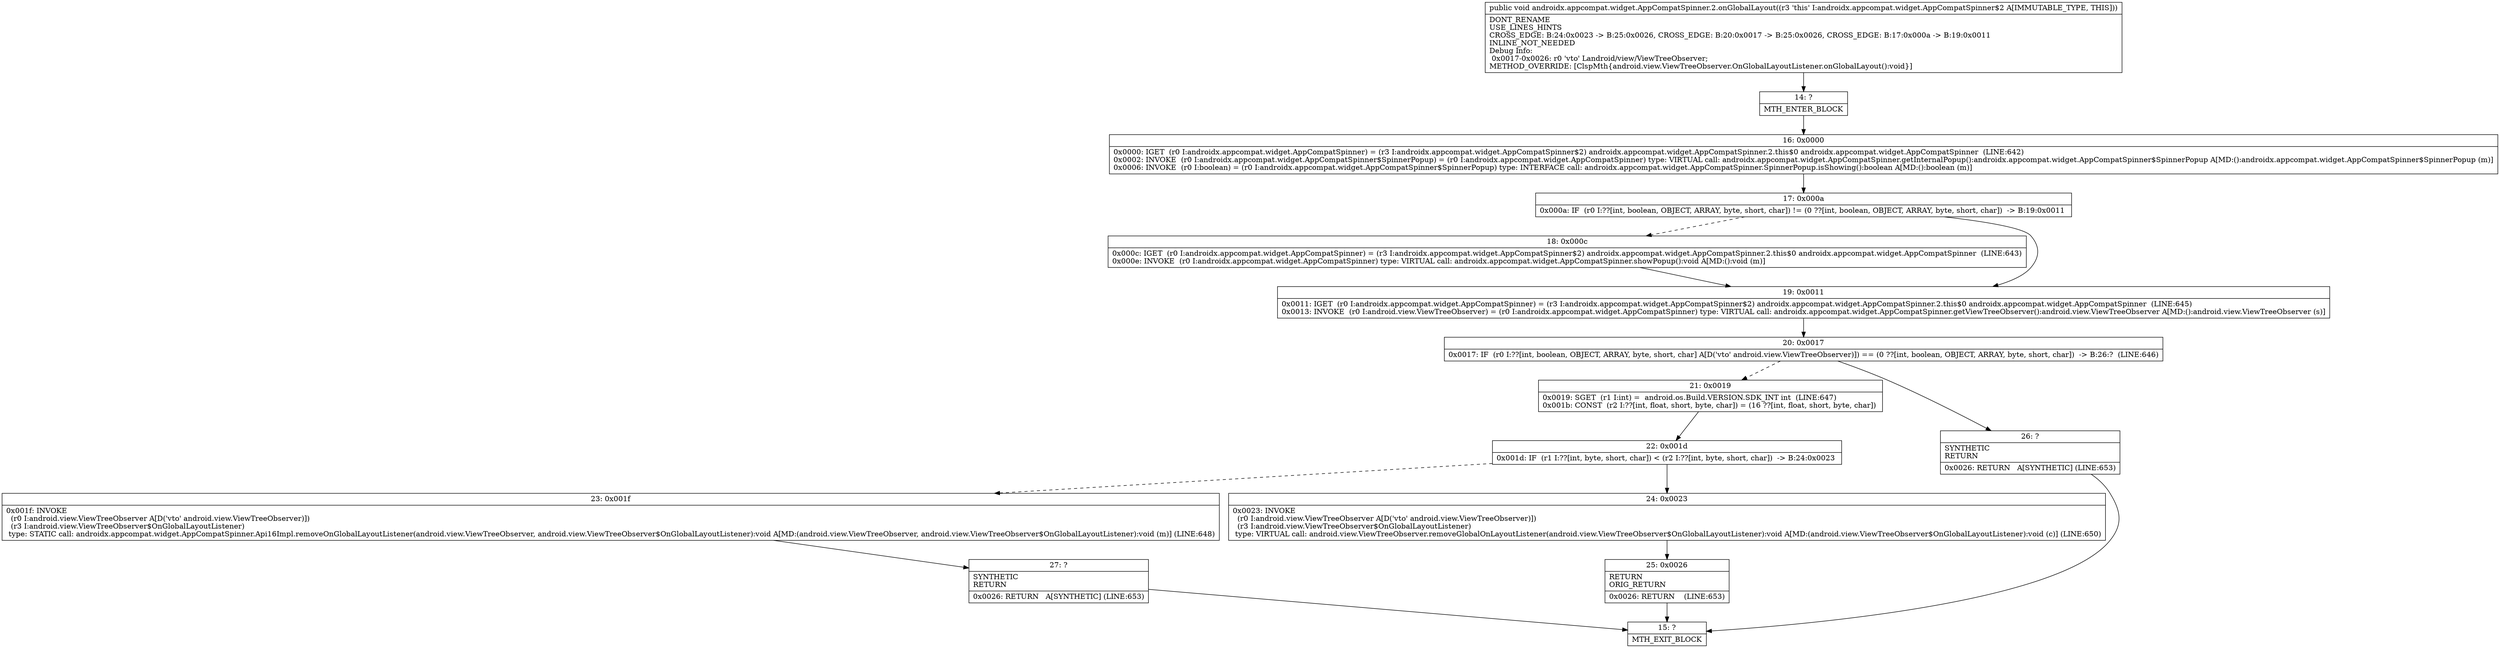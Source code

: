 digraph "CFG forandroidx.appcompat.widget.AppCompatSpinner.2.onGlobalLayout()V" {
Node_14 [shape=record,label="{14\:\ ?|MTH_ENTER_BLOCK\l}"];
Node_16 [shape=record,label="{16\:\ 0x0000|0x0000: IGET  (r0 I:androidx.appcompat.widget.AppCompatSpinner) = (r3 I:androidx.appcompat.widget.AppCompatSpinner$2) androidx.appcompat.widget.AppCompatSpinner.2.this$0 androidx.appcompat.widget.AppCompatSpinner  (LINE:642)\l0x0002: INVOKE  (r0 I:androidx.appcompat.widget.AppCompatSpinner$SpinnerPopup) = (r0 I:androidx.appcompat.widget.AppCompatSpinner) type: VIRTUAL call: androidx.appcompat.widget.AppCompatSpinner.getInternalPopup():androidx.appcompat.widget.AppCompatSpinner$SpinnerPopup A[MD:():androidx.appcompat.widget.AppCompatSpinner$SpinnerPopup (m)]\l0x0006: INVOKE  (r0 I:boolean) = (r0 I:androidx.appcompat.widget.AppCompatSpinner$SpinnerPopup) type: INTERFACE call: androidx.appcompat.widget.AppCompatSpinner.SpinnerPopup.isShowing():boolean A[MD:():boolean (m)]\l}"];
Node_17 [shape=record,label="{17\:\ 0x000a|0x000a: IF  (r0 I:??[int, boolean, OBJECT, ARRAY, byte, short, char]) != (0 ??[int, boolean, OBJECT, ARRAY, byte, short, char])  \-\> B:19:0x0011 \l}"];
Node_18 [shape=record,label="{18\:\ 0x000c|0x000c: IGET  (r0 I:androidx.appcompat.widget.AppCompatSpinner) = (r3 I:androidx.appcompat.widget.AppCompatSpinner$2) androidx.appcompat.widget.AppCompatSpinner.2.this$0 androidx.appcompat.widget.AppCompatSpinner  (LINE:643)\l0x000e: INVOKE  (r0 I:androidx.appcompat.widget.AppCompatSpinner) type: VIRTUAL call: androidx.appcompat.widget.AppCompatSpinner.showPopup():void A[MD:():void (m)]\l}"];
Node_19 [shape=record,label="{19\:\ 0x0011|0x0011: IGET  (r0 I:androidx.appcompat.widget.AppCompatSpinner) = (r3 I:androidx.appcompat.widget.AppCompatSpinner$2) androidx.appcompat.widget.AppCompatSpinner.2.this$0 androidx.appcompat.widget.AppCompatSpinner  (LINE:645)\l0x0013: INVOKE  (r0 I:android.view.ViewTreeObserver) = (r0 I:androidx.appcompat.widget.AppCompatSpinner) type: VIRTUAL call: androidx.appcompat.widget.AppCompatSpinner.getViewTreeObserver():android.view.ViewTreeObserver A[MD:():android.view.ViewTreeObserver (s)]\l}"];
Node_20 [shape=record,label="{20\:\ 0x0017|0x0017: IF  (r0 I:??[int, boolean, OBJECT, ARRAY, byte, short, char] A[D('vto' android.view.ViewTreeObserver)]) == (0 ??[int, boolean, OBJECT, ARRAY, byte, short, char])  \-\> B:26:?  (LINE:646)\l}"];
Node_21 [shape=record,label="{21\:\ 0x0019|0x0019: SGET  (r1 I:int) =  android.os.Build.VERSION.SDK_INT int  (LINE:647)\l0x001b: CONST  (r2 I:??[int, float, short, byte, char]) = (16 ??[int, float, short, byte, char]) \l}"];
Node_22 [shape=record,label="{22\:\ 0x001d|0x001d: IF  (r1 I:??[int, byte, short, char]) \< (r2 I:??[int, byte, short, char])  \-\> B:24:0x0023 \l}"];
Node_23 [shape=record,label="{23\:\ 0x001f|0x001f: INVOKE  \l  (r0 I:android.view.ViewTreeObserver A[D('vto' android.view.ViewTreeObserver)])\l  (r3 I:android.view.ViewTreeObserver$OnGlobalLayoutListener)\l type: STATIC call: androidx.appcompat.widget.AppCompatSpinner.Api16Impl.removeOnGlobalLayoutListener(android.view.ViewTreeObserver, android.view.ViewTreeObserver$OnGlobalLayoutListener):void A[MD:(android.view.ViewTreeObserver, android.view.ViewTreeObserver$OnGlobalLayoutListener):void (m)] (LINE:648)\l}"];
Node_27 [shape=record,label="{27\:\ ?|SYNTHETIC\lRETURN\l|0x0026: RETURN   A[SYNTHETIC] (LINE:653)\l}"];
Node_15 [shape=record,label="{15\:\ ?|MTH_EXIT_BLOCK\l}"];
Node_24 [shape=record,label="{24\:\ 0x0023|0x0023: INVOKE  \l  (r0 I:android.view.ViewTreeObserver A[D('vto' android.view.ViewTreeObserver)])\l  (r3 I:android.view.ViewTreeObserver$OnGlobalLayoutListener)\l type: VIRTUAL call: android.view.ViewTreeObserver.removeGlobalOnLayoutListener(android.view.ViewTreeObserver$OnGlobalLayoutListener):void A[MD:(android.view.ViewTreeObserver$OnGlobalLayoutListener):void (c)] (LINE:650)\l}"];
Node_25 [shape=record,label="{25\:\ 0x0026|RETURN\lORIG_RETURN\l|0x0026: RETURN    (LINE:653)\l}"];
Node_26 [shape=record,label="{26\:\ ?|SYNTHETIC\lRETURN\l|0x0026: RETURN   A[SYNTHETIC] (LINE:653)\l}"];
MethodNode[shape=record,label="{public void androidx.appcompat.widget.AppCompatSpinner.2.onGlobalLayout((r3 'this' I:androidx.appcompat.widget.AppCompatSpinner$2 A[IMMUTABLE_TYPE, THIS]))  | DONT_RENAME\lUSE_LINES_HINTS\lCROSS_EDGE: B:24:0x0023 \-\> B:25:0x0026, CROSS_EDGE: B:20:0x0017 \-\> B:25:0x0026, CROSS_EDGE: B:17:0x000a \-\> B:19:0x0011\lINLINE_NOT_NEEDED\lDebug Info:\l  0x0017\-0x0026: r0 'vto' Landroid\/view\/ViewTreeObserver;\lMETHOD_OVERRIDE: [ClspMth\{android.view.ViewTreeObserver.OnGlobalLayoutListener.onGlobalLayout():void\}]\l}"];
MethodNode -> Node_14;Node_14 -> Node_16;
Node_16 -> Node_17;
Node_17 -> Node_18[style=dashed];
Node_17 -> Node_19;
Node_18 -> Node_19;
Node_19 -> Node_20;
Node_20 -> Node_21[style=dashed];
Node_20 -> Node_26;
Node_21 -> Node_22;
Node_22 -> Node_23[style=dashed];
Node_22 -> Node_24;
Node_23 -> Node_27;
Node_27 -> Node_15;
Node_24 -> Node_25;
Node_25 -> Node_15;
Node_26 -> Node_15;
}

